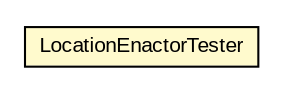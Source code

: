 #!/usr/local/bin/dot
#
# Class diagram 
# Generated by UMLGraph version 5.3 (http://www.umlgraph.org/)
#

digraph G {
	edge [fontname="arial",fontsize=10,labelfontname="arial",labelfontsize=10];
	node [fontname="arial",fontsize=10,shape=plaintext];
	nodesep=0.25;
	ranksep=0.5;
	// context.arch.intelligibility.test.LocationEnactorTester
	c41720 [label=<<table title="context.arch.intelligibility.test.LocationEnactorTester" border="0" cellborder="1" cellspacing="0" cellpadding="2" port="p" bgcolor="lemonChiffon" href="./LocationEnactorTester.html">
		<tr><td><table border="0" cellspacing="0" cellpadding="1">
<tr><td align="center" balign="center"> LocationEnactorTester </td></tr>
		</table></td></tr>
		</table>>, fontname="arial", fontcolor="black", fontsize=10.0];
}

